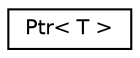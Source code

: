 digraph "Graphical Class Hierarchy"
{
  edge [fontname="Helvetica",fontsize="10",labelfontname="Helvetica",labelfontsize="10"];
  node [fontname="Helvetica",fontsize="10",shape=record];
  rankdir="LR";
  Node0 [label="Ptr\< T \>",height=0.2,width=0.4,color="black", fillcolor="white", style="filled",URL="$struct_ptr.html"];
}
